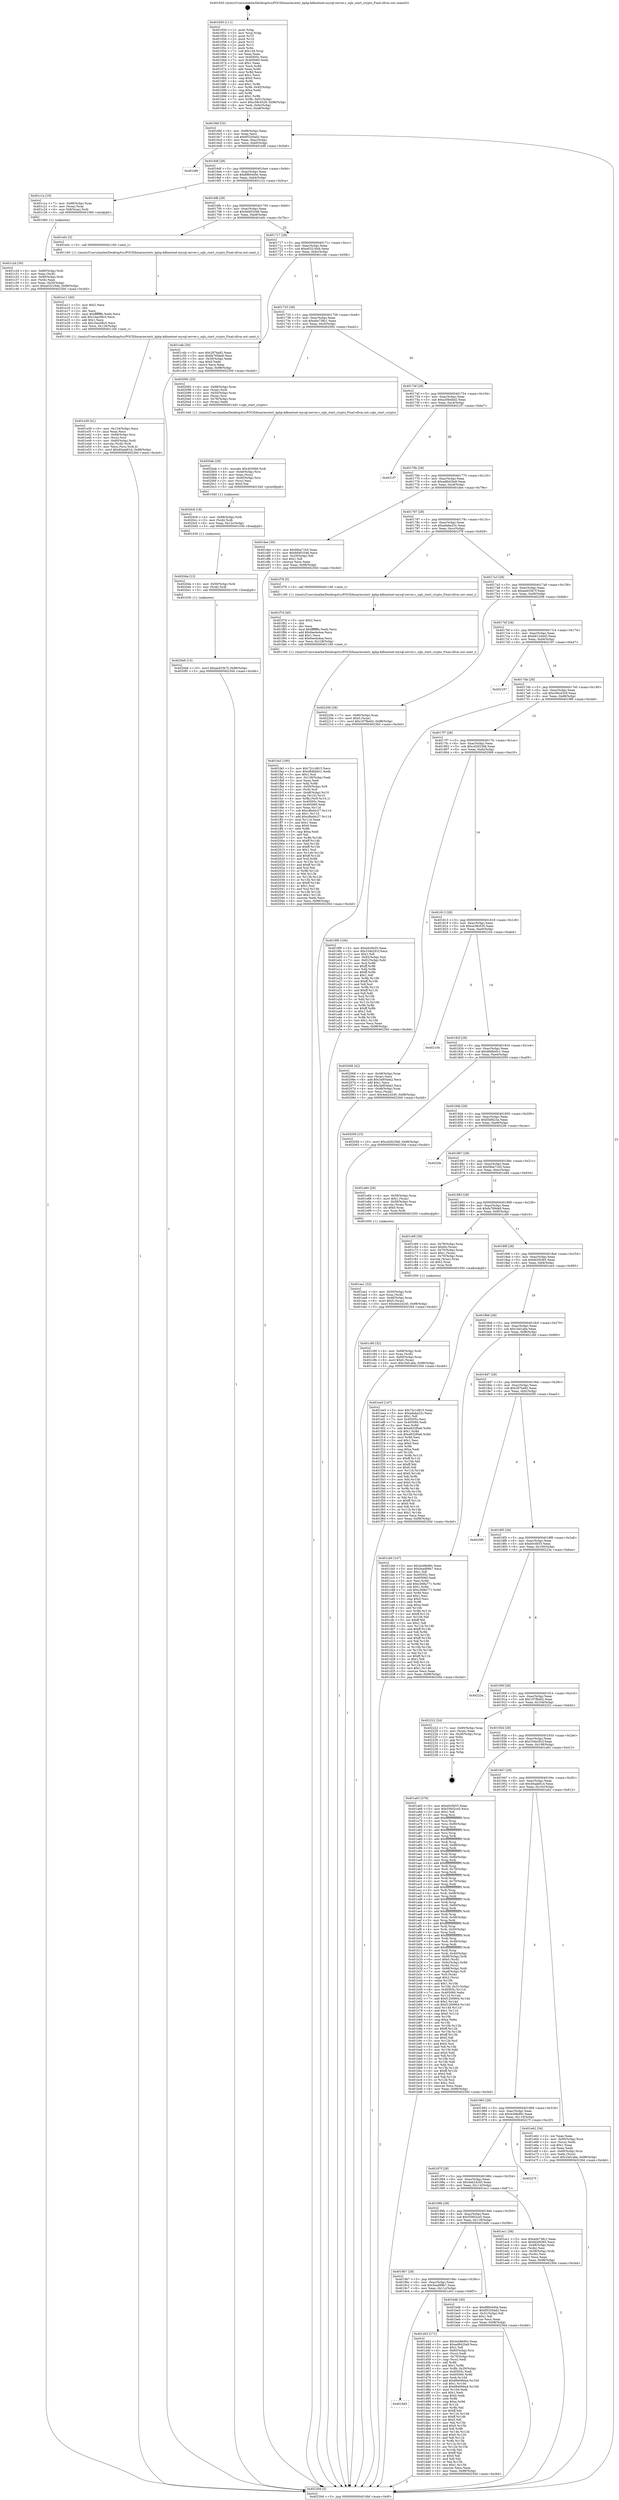 digraph "0x401650" {
  label = "0x401650 (/mnt/c/Users/mathe/Desktop/tcc/POCII/binaries/extr_kphp-kdbnetnet-mysql-server.c_sqls_start_crypto_Final-ollvm.out::main(0))"
  labelloc = "t"
  node[shape=record]

  Entry [label="",width=0.3,height=0.3,shape=circle,fillcolor=black,style=filled]
  "0x4016bf" [label="{
     0x4016bf [32]\l
     | [instrs]\l
     &nbsp;&nbsp;0x4016bf \<+6\>: mov -0x98(%rbp),%eax\l
     &nbsp;&nbsp;0x4016c5 \<+2\>: mov %eax,%ecx\l
     &nbsp;&nbsp;0x4016c7 \<+6\>: sub $0x85320ad2,%ecx\l
     &nbsp;&nbsp;0x4016cd \<+6\>: mov %eax,-0xac(%rbp)\l
     &nbsp;&nbsp;0x4016d3 \<+6\>: mov %ecx,-0xb0(%rbp)\l
     &nbsp;&nbsp;0x4016d9 \<+6\>: je 0000000000401bf9 \<main+0x5a9\>\l
  }"]
  "0x401bf9" [label="{
     0x401bf9\l
  }", style=dashed]
  "0x4016df" [label="{
     0x4016df [28]\l
     | [instrs]\l
     &nbsp;&nbsp;0x4016df \<+5\>: jmp 00000000004016e4 \<main+0x94\>\l
     &nbsp;&nbsp;0x4016e4 \<+6\>: mov -0xac(%rbp),%eax\l
     &nbsp;&nbsp;0x4016ea \<+5\>: sub $0x8f60440e,%eax\l
     &nbsp;&nbsp;0x4016ef \<+6\>: mov %eax,-0xb4(%rbp)\l
     &nbsp;&nbsp;0x4016f5 \<+6\>: je 0000000000401c1a \<main+0x5ca\>\l
  }"]
  Exit [label="",width=0.3,height=0.3,shape=circle,fillcolor=black,style=filled,peripheries=2]
  "0x401c1a" [label="{
     0x401c1a [19]\l
     | [instrs]\l
     &nbsp;&nbsp;0x401c1a \<+7\>: mov -0x88(%rbp),%rax\l
     &nbsp;&nbsp;0x401c21 \<+3\>: mov (%rax),%rax\l
     &nbsp;&nbsp;0x401c24 \<+4\>: mov 0x8(%rax),%rdi\l
     &nbsp;&nbsp;0x401c28 \<+5\>: call 0000000000401060 \<atoi@plt\>\l
     | [calls]\l
     &nbsp;&nbsp;0x401060 \{1\} (unknown)\l
  }"]
  "0x4016fb" [label="{
     0x4016fb [28]\l
     | [instrs]\l
     &nbsp;&nbsp;0x4016fb \<+5\>: jmp 0000000000401700 \<main+0xb0\>\l
     &nbsp;&nbsp;0x401700 \<+6\>: mov -0xac(%rbp),%eax\l
     &nbsp;&nbsp;0x401706 \<+5\>: sub $0x9d403346,%eax\l
     &nbsp;&nbsp;0x40170b \<+6\>: mov %eax,-0xb8(%rbp)\l
     &nbsp;&nbsp;0x401711 \<+6\>: je 0000000000401e0c \<main+0x7bc\>\l
  }"]
  "0x4020e6" [label="{
     0x4020e6 [15]\l
     | [instrs]\l
     &nbsp;&nbsp;0x4020e6 \<+10\>: movl $0xaed33b7f,-0x98(%rbp)\l
     &nbsp;&nbsp;0x4020f0 \<+5\>: jmp 000000000040230d \<main+0xcbd\>\l
  }"]
  "0x401e0c" [label="{
     0x401e0c [5]\l
     | [instrs]\l
     &nbsp;&nbsp;0x401e0c \<+5\>: call 0000000000401160 \<next_i\>\l
     | [calls]\l
     &nbsp;&nbsp;0x401160 \{1\} (/mnt/c/Users/mathe/Desktop/tcc/POCII/binaries/extr_kphp-kdbnetnet-mysql-server.c_sqls_start_crypto_Final-ollvm.out::next_i)\l
  }"]
  "0x401717" [label="{
     0x401717 [28]\l
     | [instrs]\l
     &nbsp;&nbsp;0x401717 \<+5\>: jmp 000000000040171c \<main+0xcc\>\l
     &nbsp;&nbsp;0x40171c \<+6\>: mov -0xac(%rbp),%eax\l
     &nbsp;&nbsp;0x401722 \<+5\>: sub $0xa03216d4,%eax\l
     &nbsp;&nbsp;0x401727 \<+6\>: mov %eax,-0xbc(%rbp)\l
     &nbsp;&nbsp;0x40172d \<+6\>: je 0000000000401c4b \<main+0x5fb\>\l
  }"]
  "0x4020da" [label="{
     0x4020da [12]\l
     | [instrs]\l
     &nbsp;&nbsp;0x4020da \<+4\>: mov -0x50(%rbp),%rdi\l
     &nbsp;&nbsp;0x4020de \<+3\>: mov (%rdi),%rdi\l
     &nbsp;&nbsp;0x4020e1 \<+5\>: call 0000000000401030 \<free@plt\>\l
     | [calls]\l
     &nbsp;&nbsp;0x401030 \{1\} (unknown)\l
  }"]
  "0x401c4b" [label="{
     0x401c4b [30]\l
     | [instrs]\l
     &nbsp;&nbsp;0x401c4b \<+5\>: mov $0x287ba92,%eax\l
     &nbsp;&nbsp;0x401c50 \<+5\>: mov $0xfa769da9,%ecx\l
     &nbsp;&nbsp;0x401c55 \<+3\>: mov -0x30(%rbp),%edx\l
     &nbsp;&nbsp;0x401c58 \<+3\>: cmp $0x0,%edx\l
     &nbsp;&nbsp;0x401c5b \<+3\>: cmove %ecx,%eax\l
     &nbsp;&nbsp;0x401c5e \<+6\>: mov %eax,-0x98(%rbp)\l
     &nbsp;&nbsp;0x401c64 \<+5\>: jmp 000000000040230d \<main+0xcbd\>\l
  }"]
  "0x401733" [label="{
     0x401733 [28]\l
     | [instrs]\l
     &nbsp;&nbsp;0x401733 \<+5\>: jmp 0000000000401738 \<main+0xe8\>\l
     &nbsp;&nbsp;0x401738 \<+6\>: mov -0xac(%rbp),%eax\l
     &nbsp;&nbsp;0x40173e \<+5\>: sub $0xa0e738c1,%eax\l
     &nbsp;&nbsp;0x401743 \<+6\>: mov %eax,-0xc0(%rbp)\l
     &nbsp;&nbsp;0x401749 \<+6\>: je 0000000000402092 \<main+0xa42\>\l
  }"]
  "0x4020c8" [label="{
     0x4020c8 [18]\l
     | [instrs]\l
     &nbsp;&nbsp;0x4020c8 \<+4\>: mov -0x68(%rbp),%rdi\l
     &nbsp;&nbsp;0x4020cc \<+3\>: mov (%rdi),%rdi\l
     &nbsp;&nbsp;0x4020cf \<+6\>: mov %eax,-0x12c(%rbp)\l
     &nbsp;&nbsp;0x4020d5 \<+5\>: call 0000000000401030 \<free@plt\>\l
     | [calls]\l
     &nbsp;&nbsp;0x401030 \{1\} (unknown)\l
  }"]
  "0x402092" [label="{
     0x402092 [25]\l
     | [instrs]\l
     &nbsp;&nbsp;0x402092 \<+4\>: mov -0x68(%rbp),%rax\l
     &nbsp;&nbsp;0x402096 \<+3\>: mov (%rax),%rdi\l
     &nbsp;&nbsp;0x402099 \<+4\>: mov -0x50(%rbp),%rax\l
     &nbsp;&nbsp;0x40209d \<+3\>: mov (%rax),%rsi\l
     &nbsp;&nbsp;0x4020a0 \<+4\>: mov -0x78(%rbp),%rax\l
     &nbsp;&nbsp;0x4020a4 \<+2\>: mov (%rax),%edx\l
     &nbsp;&nbsp;0x4020a6 \<+5\>: call 0000000000401440 \<sqls_start_crypto\>\l
     | [calls]\l
     &nbsp;&nbsp;0x401440 \{1\} (/mnt/c/Users/mathe/Desktop/tcc/POCII/binaries/extr_kphp-kdbnetnet-mysql-server.c_sqls_start_crypto_Final-ollvm.out::sqls_start_crypto)\l
  }"]
  "0x40174f" [label="{
     0x40174f [28]\l
     | [instrs]\l
     &nbsp;&nbsp;0x40174f \<+5\>: jmp 0000000000401754 \<main+0x104\>\l
     &nbsp;&nbsp;0x401754 \<+6\>: mov -0xac(%rbp),%eax\l
     &nbsp;&nbsp;0x40175a \<+5\>: sub $0xa30b4bd2,%eax\l
     &nbsp;&nbsp;0x40175f \<+6\>: mov %eax,-0xc4(%rbp)\l
     &nbsp;&nbsp;0x401765 \<+6\>: je 00000000004021f7 \<main+0xba7\>\l
  }"]
  "0x4020ab" [label="{
     0x4020ab [29]\l
     | [instrs]\l
     &nbsp;&nbsp;0x4020ab \<+10\>: movabs $0x4030b6,%rdi\l
     &nbsp;&nbsp;0x4020b5 \<+4\>: mov -0x40(%rbp),%rsi\l
     &nbsp;&nbsp;0x4020b9 \<+2\>: mov %eax,(%rsi)\l
     &nbsp;&nbsp;0x4020bb \<+4\>: mov -0x40(%rbp),%rsi\l
     &nbsp;&nbsp;0x4020bf \<+2\>: mov (%rsi),%esi\l
     &nbsp;&nbsp;0x4020c1 \<+2\>: mov $0x0,%al\l
     &nbsp;&nbsp;0x4020c3 \<+5\>: call 0000000000401040 \<printf@plt\>\l
     | [calls]\l
     &nbsp;&nbsp;0x401040 \{1\} (unknown)\l
  }"]
  "0x4021f7" [label="{
     0x4021f7\l
  }", style=dashed]
  "0x40176b" [label="{
     0x40176b [28]\l
     | [instrs]\l
     &nbsp;&nbsp;0x40176b \<+5\>: jmp 0000000000401770 \<main+0x120\>\l
     &nbsp;&nbsp;0x401770 \<+6\>: mov -0xac(%rbp),%eax\l
     &nbsp;&nbsp;0x401776 \<+5\>: sub $0xad8420a9,%eax\l
     &nbsp;&nbsp;0x40177b \<+6\>: mov %eax,-0xc8(%rbp)\l
     &nbsp;&nbsp;0x401781 \<+6\>: je 0000000000401dee \<main+0x79e\>\l
  }"]
  "0x401fa5" [label="{
     0x401fa5 [180]\l
     | [instrs]\l
     &nbsp;&nbsp;0x401fa5 \<+5\>: mov $0x72c1d815,%ecx\l
     &nbsp;&nbsp;0x401faa \<+5\>: mov $0xd6dbb0c1,%edx\l
     &nbsp;&nbsp;0x401faf \<+3\>: mov $0x1,%sil\l
     &nbsp;&nbsp;0x401fb2 \<+6\>: mov -0x128(%rbp),%edi\l
     &nbsp;&nbsp;0x401fb8 \<+3\>: imul %eax,%edi\l
     &nbsp;&nbsp;0x401fbb \<+3\>: mov %dil,%r8b\l
     &nbsp;&nbsp;0x401fbe \<+4\>: mov -0x50(%rbp),%r9\l
     &nbsp;&nbsp;0x401fc2 \<+3\>: mov (%r9),%r9\l
     &nbsp;&nbsp;0x401fc5 \<+4\>: mov -0x48(%rbp),%r10\l
     &nbsp;&nbsp;0x401fc9 \<+3\>: movslq (%r10),%r10\l
     &nbsp;&nbsp;0x401fcc \<+4\>: mov %r8b,(%r9,%r10,1)\l
     &nbsp;&nbsp;0x401fd0 \<+7\>: mov 0x40505c,%eax\l
     &nbsp;&nbsp;0x401fd7 \<+7\>: mov 0x405060,%edi\l
     &nbsp;&nbsp;0x401fde \<+3\>: mov %eax,%r11d\l
     &nbsp;&nbsp;0x401fe1 \<+7\>: sub $0xc8bd4c27,%r11d\l
     &nbsp;&nbsp;0x401fe8 \<+4\>: sub $0x1,%r11d\l
     &nbsp;&nbsp;0x401fec \<+7\>: add $0xc8bd4c27,%r11d\l
     &nbsp;&nbsp;0x401ff3 \<+4\>: imul %r11d,%eax\l
     &nbsp;&nbsp;0x401ff7 \<+3\>: and $0x1,%eax\l
     &nbsp;&nbsp;0x401ffa \<+3\>: cmp $0x0,%eax\l
     &nbsp;&nbsp;0x401ffd \<+4\>: sete %r8b\l
     &nbsp;&nbsp;0x402001 \<+3\>: cmp $0xa,%edi\l
     &nbsp;&nbsp;0x402004 \<+3\>: setl %bl\l
     &nbsp;&nbsp;0x402007 \<+3\>: mov %r8b,%r14b\l
     &nbsp;&nbsp;0x40200a \<+4\>: xor $0xff,%r14b\l
     &nbsp;&nbsp;0x40200e \<+3\>: mov %bl,%r15b\l
     &nbsp;&nbsp;0x402011 \<+4\>: xor $0xff,%r15b\l
     &nbsp;&nbsp;0x402015 \<+4\>: xor $0x1,%sil\l
     &nbsp;&nbsp;0x402019 \<+3\>: mov %r14b,%r12b\l
     &nbsp;&nbsp;0x40201c \<+4\>: and $0xff,%r12b\l
     &nbsp;&nbsp;0x402020 \<+3\>: and %sil,%r8b\l
     &nbsp;&nbsp;0x402023 \<+3\>: mov %r15b,%r13b\l
     &nbsp;&nbsp;0x402026 \<+4\>: and $0xff,%r13b\l
     &nbsp;&nbsp;0x40202a \<+3\>: and %sil,%bl\l
     &nbsp;&nbsp;0x40202d \<+3\>: or %r8b,%r12b\l
     &nbsp;&nbsp;0x402030 \<+3\>: or %bl,%r13b\l
     &nbsp;&nbsp;0x402033 \<+3\>: xor %r13b,%r12b\l
     &nbsp;&nbsp;0x402036 \<+3\>: or %r15b,%r14b\l
     &nbsp;&nbsp;0x402039 \<+4\>: xor $0xff,%r14b\l
     &nbsp;&nbsp;0x40203d \<+4\>: or $0x1,%sil\l
     &nbsp;&nbsp;0x402041 \<+3\>: and %sil,%r14b\l
     &nbsp;&nbsp;0x402044 \<+3\>: or %r14b,%r12b\l
     &nbsp;&nbsp;0x402047 \<+4\>: test $0x1,%r12b\l
     &nbsp;&nbsp;0x40204b \<+3\>: cmovne %edx,%ecx\l
     &nbsp;&nbsp;0x40204e \<+6\>: mov %ecx,-0x98(%rbp)\l
     &nbsp;&nbsp;0x402054 \<+5\>: jmp 000000000040230d \<main+0xcbd\>\l
  }"]
  "0x401dee" [label="{
     0x401dee [30]\l
     | [instrs]\l
     &nbsp;&nbsp;0x401dee \<+5\>: mov $0xf4ba71b5,%eax\l
     &nbsp;&nbsp;0x401df3 \<+5\>: mov $0x9d403346,%ecx\l
     &nbsp;&nbsp;0x401df8 \<+3\>: mov -0x29(%rbp),%dl\l
     &nbsp;&nbsp;0x401dfb \<+3\>: test $0x1,%dl\l
     &nbsp;&nbsp;0x401dfe \<+3\>: cmovne %ecx,%eax\l
     &nbsp;&nbsp;0x401e01 \<+6\>: mov %eax,-0x98(%rbp)\l
     &nbsp;&nbsp;0x401e07 \<+5\>: jmp 000000000040230d \<main+0xcbd\>\l
  }"]
  "0x401787" [label="{
     0x401787 [28]\l
     | [instrs]\l
     &nbsp;&nbsp;0x401787 \<+5\>: jmp 000000000040178c \<main+0x13c\>\l
     &nbsp;&nbsp;0x40178c \<+6\>: mov -0xac(%rbp),%eax\l
     &nbsp;&nbsp;0x401792 \<+5\>: sub $0xadaba23c,%eax\l
     &nbsp;&nbsp;0x401797 \<+6\>: mov %eax,-0xcc(%rbp)\l
     &nbsp;&nbsp;0x40179d \<+6\>: je 0000000000401f78 \<main+0x928\>\l
  }"]
  "0x401f7d" [label="{
     0x401f7d [40]\l
     | [instrs]\l
     &nbsp;&nbsp;0x401f7d \<+5\>: mov $0x2,%ecx\l
     &nbsp;&nbsp;0x401f82 \<+1\>: cltd\l
     &nbsp;&nbsp;0x401f83 \<+2\>: idiv %ecx\l
     &nbsp;&nbsp;0x401f85 \<+6\>: imul $0xfffffffe,%edx,%ecx\l
     &nbsp;&nbsp;0x401f8b \<+6\>: add $0x6ee4a4ea,%ecx\l
     &nbsp;&nbsp;0x401f91 \<+3\>: add $0x1,%ecx\l
     &nbsp;&nbsp;0x401f94 \<+6\>: sub $0x6ee4a4ea,%ecx\l
     &nbsp;&nbsp;0x401f9a \<+6\>: mov %ecx,-0x128(%rbp)\l
     &nbsp;&nbsp;0x401fa0 \<+5\>: call 0000000000401160 \<next_i\>\l
     | [calls]\l
     &nbsp;&nbsp;0x401160 \{1\} (/mnt/c/Users/mathe/Desktop/tcc/POCII/binaries/extr_kphp-kdbnetnet-mysql-server.c_sqls_start_crypto_Final-ollvm.out::next_i)\l
  }"]
  "0x401f78" [label="{
     0x401f78 [5]\l
     | [instrs]\l
     &nbsp;&nbsp;0x401f78 \<+5\>: call 0000000000401160 \<next_i\>\l
     | [calls]\l
     &nbsp;&nbsp;0x401160 \{1\} (/mnt/c/Users/mathe/Desktop/tcc/POCII/binaries/extr_kphp-kdbnetnet-mysql-server.c_sqls_start_crypto_Final-ollvm.out::next_i)\l
  }"]
  "0x4017a3" [label="{
     0x4017a3 [28]\l
     | [instrs]\l
     &nbsp;&nbsp;0x4017a3 \<+5\>: jmp 00000000004017a8 \<main+0x158\>\l
     &nbsp;&nbsp;0x4017a8 \<+6\>: mov -0xac(%rbp),%eax\l
     &nbsp;&nbsp;0x4017ae \<+5\>: sub $0xaed33b7f,%eax\l
     &nbsp;&nbsp;0x4017b3 \<+6\>: mov %eax,-0xd0(%rbp)\l
     &nbsp;&nbsp;0x4017b9 \<+6\>: je 0000000000402206 \<main+0xbb6\>\l
  }"]
  "0x401ea1" [label="{
     0x401ea1 [32]\l
     | [instrs]\l
     &nbsp;&nbsp;0x401ea1 \<+4\>: mov -0x50(%rbp),%rdi\l
     &nbsp;&nbsp;0x401ea5 \<+3\>: mov %rax,(%rdi)\l
     &nbsp;&nbsp;0x401ea8 \<+4\>: mov -0x48(%rbp),%rax\l
     &nbsp;&nbsp;0x401eac \<+6\>: movl $0x0,(%rax)\l
     &nbsp;&nbsp;0x401eb2 \<+10\>: movl $0x4eb24245,-0x98(%rbp)\l
     &nbsp;&nbsp;0x401ebc \<+5\>: jmp 000000000040230d \<main+0xcbd\>\l
  }"]
  "0x402206" [label="{
     0x402206 [28]\l
     | [instrs]\l
     &nbsp;&nbsp;0x402206 \<+7\>: mov -0x90(%rbp),%rax\l
     &nbsp;&nbsp;0x40220d \<+6\>: movl $0x0,(%rax)\l
     &nbsp;&nbsp;0x402213 \<+10\>: movl $0x197fbe02,-0x98(%rbp)\l
     &nbsp;&nbsp;0x40221d \<+5\>: jmp 000000000040230d \<main+0xcbd\>\l
  }"]
  "0x4017bf" [label="{
     0x4017bf [28]\l
     | [instrs]\l
     &nbsp;&nbsp;0x4017bf \<+5\>: jmp 00000000004017c4 \<main+0x174\>\l
     &nbsp;&nbsp;0x4017c4 \<+6\>: mov -0xac(%rbp),%eax\l
     &nbsp;&nbsp;0x4017ca \<+5\>: sub $0xb81244d3,%eax\l
     &nbsp;&nbsp;0x4017cf \<+6\>: mov %eax,-0xd4(%rbp)\l
     &nbsp;&nbsp;0x4017d5 \<+6\>: je 0000000000402197 \<main+0xb47\>\l
  }"]
  "0x401e39" [label="{
     0x401e39 [41]\l
     | [instrs]\l
     &nbsp;&nbsp;0x401e39 \<+6\>: mov -0x124(%rbp),%ecx\l
     &nbsp;&nbsp;0x401e3f \<+3\>: imul %eax,%ecx\l
     &nbsp;&nbsp;0x401e42 \<+4\>: mov -0x68(%rbp),%rsi\l
     &nbsp;&nbsp;0x401e46 \<+3\>: mov (%rsi),%rsi\l
     &nbsp;&nbsp;0x401e49 \<+4\>: mov -0x60(%rbp),%rdi\l
     &nbsp;&nbsp;0x401e4d \<+3\>: movslq (%rdi),%rdi\l
     &nbsp;&nbsp;0x401e50 \<+3\>: mov %ecx,(%rsi,%rdi,4)\l
     &nbsp;&nbsp;0x401e53 \<+10\>: movl $0x40aab61d,-0x98(%rbp)\l
     &nbsp;&nbsp;0x401e5d \<+5\>: jmp 000000000040230d \<main+0xcbd\>\l
  }"]
  "0x402197" [label="{
     0x402197\l
  }", style=dashed]
  "0x4017db" [label="{
     0x4017db [28]\l
     | [instrs]\l
     &nbsp;&nbsp;0x4017db \<+5\>: jmp 00000000004017e0 \<main+0x190\>\l
     &nbsp;&nbsp;0x4017e0 \<+6\>: mov -0xac(%rbp),%eax\l
     &nbsp;&nbsp;0x4017e6 \<+5\>: sub $0xc58c4329,%eax\l
     &nbsp;&nbsp;0x4017eb \<+6\>: mov %eax,-0xd8(%rbp)\l
     &nbsp;&nbsp;0x4017f1 \<+6\>: je 00000000004019f9 \<main+0x3a9\>\l
  }"]
  "0x401e11" [label="{
     0x401e11 [40]\l
     | [instrs]\l
     &nbsp;&nbsp;0x401e11 \<+5\>: mov $0x2,%ecx\l
     &nbsp;&nbsp;0x401e16 \<+1\>: cltd\l
     &nbsp;&nbsp;0x401e17 \<+2\>: idiv %ecx\l
     &nbsp;&nbsp;0x401e19 \<+6\>: imul $0xfffffffe,%edx,%ecx\l
     &nbsp;&nbsp;0x401e1f \<+6\>: add $0x1bac06c5,%ecx\l
     &nbsp;&nbsp;0x401e25 \<+3\>: add $0x1,%ecx\l
     &nbsp;&nbsp;0x401e28 \<+6\>: sub $0x1bac06c5,%ecx\l
     &nbsp;&nbsp;0x401e2e \<+6\>: mov %ecx,-0x124(%rbp)\l
     &nbsp;&nbsp;0x401e34 \<+5\>: call 0000000000401160 \<next_i\>\l
     | [calls]\l
     &nbsp;&nbsp;0x401160 \{1\} (/mnt/c/Users/mathe/Desktop/tcc/POCII/binaries/extr_kphp-kdbnetnet-mysql-server.c_sqls_start_crypto_Final-ollvm.out::next_i)\l
  }"]
  "0x4019f9" [label="{
     0x4019f9 [106]\l
     | [instrs]\l
     &nbsp;&nbsp;0x4019f9 \<+5\>: mov $0xe0c0b55,%eax\l
     &nbsp;&nbsp;0x4019fe \<+5\>: mov $0x334b291f,%ecx\l
     &nbsp;&nbsp;0x401a03 \<+2\>: mov $0x1,%dl\l
     &nbsp;&nbsp;0x401a05 \<+7\>: mov -0x92(%rbp),%sil\l
     &nbsp;&nbsp;0x401a0c \<+7\>: mov -0x91(%rbp),%dil\l
     &nbsp;&nbsp;0x401a13 \<+3\>: mov %sil,%r8b\l
     &nbsp;&nbsp;0x401a16 \<+4\>: xor $0xff,%r8b\l
     &nbsp;&nbsp;0x401a1a \<+3\>: mov %dil,%r9b\l
     &nbsp;&nbsp;0x401a1d \<+4\>: xor $0xff,%r9b\l
     &nbsp;&nbsp;0x401a21 \<+3\>: xor $0x1,%dl\l
     &nbsp;&nbsp;0x401a24 \<+3\>: mov %r8b,%r10b\l
     &nbsp;&nbsp;0x401a27 \<+4\>: and $0xff,%r10b\l
     &nbsp;&nbsp;0x401a2b \<+3\>: and %dl,%sil\l
     &nbsp;&nbsp;0x401a2e \<+3\>: mov %r9b,%r11b\l
     &nbsp;&nbsp;0x401a31 \<+4\>: and $0xff,%r11b\l
     &nbsp;&nbsp;0x401a35 \<+3\>: and %dl,%dil\l
     &nbsp;&nbsp;0x401a38 \<+3\>: or %sil,%r10b\l
     &nbsp;&nbsp;0x401a3b \<+3\>: or %dil,%r11b\l
     &nbsp;&nbsp;0x401a3e \<+3\>: xor %r11b,%r10b\l
     &nbsp;&nbsp;0x401a41 \<+3\>: or %r9b,%r8b\l
     &nbsp;&nbsp;0x401a44 \<+4\>: xor $0xff,%r8b\l
     &nbsp;&nbsp;0x401a48 \<+3\>: or $0x1,%dl\l
     &nbsp;&nbsp;0x401a4b \<+3\>: and %dl,%r8b\l
     &nbsp;&nbsp;0x401a4e \<+3\>: or %r8b,%r10b\l
     &nbsp;&nbsp;0x401a51 \<+4\>: test $0x1,%r10b\l
     &nbsp;&nbsp;0x401a55 \<+3\>: cmovne %ecx,%eax\l
     &nbsp;&nbsp;0x401a58 \<+6\>: mov %eax,-0x98(%rbp)\l
     &nbsp;&nbsp;0x401a5e \<+5\>: jmp 000000000040230d \<main+0xcbd\>\l
  }"]
  "0x4017f7" [label="{
     0x4017f7 [28]\l
     | [instrs]\l
     &nbsp;&nbsp;0x4017f7 \<+5\>: jmp 00000000004017fc \<main+0x1ac\>\l
     &nbsp;&nbsp;0x4017fc \<+6\>: mov -0xac(%rbp),%eax\l
     &nbsp;&nbsp;0x401802 \<+5\>: sub $0xcd2623b6,%eax\l
     &nbsp;&nbsp;0x401807 \<+6\>: mov %eax,-0xdc(%rbp)\l
     &nbsp;&nbsp;0x40180d \<+6\>: je 0000000000402068 \<main+0xa18\>\l
  }"]
  "0x40230d" [label="{
     0x40230d [5]\l
     | [instrs]\l
     &nbsp;&nbsp;0x40230d \<+5\>: jmp 00000000004016bf \<main+0x6f\>\l
  }"]
  "0x401650" [label="{
     0x401650 [111]\l
     | [instrs]\l
     &nbsp;&nbsp;0x401650 \<+1\>: push %rbp\l
     &nbsp;&nbsp;0x401651 \<+3\>: mov %rsp,%rbp\l
     &nbsp;&nbsp;0x401654 \<+2\>: push %r15\l
     &nbsp;&nbsp;0x401656 \<+2\>: push %r14\l
     &nbsp;&nbsp;0x401658 \<+2\>: push %r13\l
     &nbsp;&nbsp;0x40165a \<+2\>: push %r12\l
     &nbsp;&nbsp;0x40165c \<+1\>: push %rbx\l
     &nbsp;&nbsp;0x40165d \<+7\>: sub $0x128,%rsp\l
     &nbsp;&nbsp;0x401664 \<+2\>: xor %eax,%eax\l
     &nbsp;&nbsp;0x401666 \<+7\>: mov 0x40505c,%ecx\l
     &nbsp;&nbsp;0x40166d \<+7\>: mov 0x405060,%edx\l
     &nbsp;&nbsp;0x401674 \<+3\>: sub $0x1,%eax\l
     &nbsp;&nbsp;0x401677 \<+3\>: mov %ecx,%r8d\l
     &nbsp;&nbsp;0x40167a \<+3\>: add %eax,%r8d\l
     &nbsp;&nbsp;0x40167d \<+4\>: imul %r8d,%ecx\l
     &nbsp;&nbsp;0x401681 \<+3\>: and $0x1,%ecx\l
     &nbsp;&nbsp;0x401684 \<+3\>: cmp $0x0,%ecx\l
     &nbsp;&nbsp;0x401687 \<+4\>: sete %r9b\l
     &nbsp;&nbsp;0x40168b \<+4\>: and $0x1,%r9b\l
     &nbsp;&nbsp;0x40168f \<+7\>: mov %r9b,-0x92(%rbp)\l
     &nbsp;&nbsp;0x401696 \<+3\>: cmp $0xa,%edx\l
     &nbsp;&nbsp;0x401699 \<+4\>: setl %r9b\l
     &nbsp;&nbsp;0x40169d \<+4\>: and $0x1,%r9b\l
     &nbsp;&nbsp;0x4016a1 \<+7\>: mov %r9b,-0x91(%rbp)\l
     &nbsp;&nbsp;0x4016a8 \<+10\>: movl $0xc58c4329,-0x98(%rbp)\l
     &nbsp;&nbsp;0x4016b2 \<+6\>: mov %edi,-0x9c(%rbp)\l
     &nbsp;&nbsp;0x4016b8 \<+7\>: mov %rsi,-0xa8(%rbp)\l
  }"]
  "0x4019d3" [label="{
     0x4019d3\l
  }", style=dashed]
  "0x402068" [label="{
     0x402068 [42]\l
     | [instrs]\l
     &nbsp;&nbsp;0x402068 \<+4\>: mov -0x48(%rbp),%rax\l
     &nbsp;&nbsp;0x40206c \<+2\>: mov (%rax),%ecx\l
     &nbsp;&nbsp;0x40206e \<+6\>: add $0x3a954da2,%ecx\l
     &nbsp;&nbsp;0x402074 \<+3\>: add $0x1,%ecx\l
     &nbsp;&nbsp;0x402077 \<+6\>: sub $0x3a954da2,%ecx\l
     &nbsp;&nbsp;0x40207d \<+4\>: mov -0x48(%rbp),%rax\l
     &nbsp;&nbsp;0x402081 \<+2\>: mov %ecx,(%rax)\l
     &nbsp;&nbsp;0x402083 \<+10\>: movl $0x4eb24245,-0x98(%rbp)\l
     &nbsp;&nbsp;0x40208d \<+5\>: jmp 000000000040230d \<main+0xcbd\>\l
  }"]
  "0x401813" [label="{
     0x401813 [28]\l
     | [instrs]\l
     &nbsp;&nbsp;0x401813 \<+5\>: jmp 0000000000401818 \<main+0x1c8\>\l
     &nbsp;&nbsp;0x401818 \<+6\>: mov -0xac(%rbp),%eax\l
     &nbsp;&nbsp;0x40181e \<+5\>: sub $0xce38c635,%eax\l
     &nbsp;&nbsp;0x401823 \<+6\>: mov %eax,-0xe0(%rbp)\l
     &nbsp;&nbsp;0x401829 \<+6\>: je 0000000000402104 \<main+0xab4\>\l
  }"]
  "0x401d43" [label="{
     0x401d43 [171]\l
     | [instrs]\l
     &nbsp;&nbsp;0x401d43 \<+5\>: mov $0x4cb8e90c,%eax\l
     &nbsp;&nbsp;0x401d48 \<+5\>: mov $0xad8420a9,%ecx\l
     &nbsp;&nbsp;0x401d4d \<+2\>: mov $0x1,%dl\l
     &nbsp;&nbsp;0x401d4f \<+4\>: mov -0x60(%rbp),%rsi\l
     &nbsp;&nbsp;0x401d53 \<+2\>: mov (%rsi),%edi\l
     &nbsp;&nbsp;0x401d55 \<+4\>: mov -0x70(%rbp),%rsi\l
     &nbsp;&nbsp;0x401d59 \<+2\>: cmp (%rsi),%edi\l
     &nbsp;&nbsp;0x401d5b \<+4\>: setl %r8b\l
     &nbsp;&nbsp;0x401d5f \<+4\>: and $0x1,%r8b\l
     &nbsp;&nbsp;0x401d63 \<+4\>: mov %r8b,-0x29(%rbp)\l
     &nbsp;&nbsp;0x401d67 \<+7\>: mov 0x40505c,%edi\l
     &nbsp;&nbsp;0x401d6e \<+8\>: mov 0x405060,%r9d\l
     &nbsp;&nbsp;0x401d76 \<+3\>: mov %edi,%r10d\l
     &nbsp;&nbsp;0x401d79 \<+7\>: add $0x884066a4,%r10d\l
     &nbsp;&nbsp;0x401d80 \<+4\>: sub $0x1,%r10d\l
     &nbsp;&nbsp;0x401d84 \<+7\>: sub $0x884066a4,%r10d\l
     &nbsp;&nbsp;0x401d8b \<+4\>: imul %r10d,%edi\l
     &nbsp;&nbsp;0x401d8f \<+3\>: and $0x1,%edi\l
     &nbsp;&nbsp;0x401d92 \<+3\>: cmp $0x0,%edi\l
     &nbsp;&nbsp;0x401d95 \<+4\>: sete %r8b\l
     &nbsp;&nbsp;0x401d99 \<+4\>: cmp $0xa,%r9d\l
     &nbsp;&nbsp;0x401d9d \<+4\>: setl %r11b\l
     &nbsp;&nbsp;0x401da1 \<+3\>: mov %r8b,%bl\l
     &nbsp;&nbsp;0x401da4 \<+3\>: xor $0xff,%bl\l
     &nbsp;&nbsp;0x401da7 \<+3\>: mov %r11b,%r14b\l
     &nbsp;&nbsp;0x401daa \<+4\>: xor $0xff,%r14b\l
     &nbsp;&nbsp;0x401dae \<+3\>: xor $0x0,%dl\l
     &nbsp;&nbsp;0x401db1 \<+3\>: mov %bl,%r15b\l
     &nbsp;&nbsp;0x401db4 \<+4\>: and $0x0,%r15b\l
     &nbsp;&nbsp;0x401db8 \<+3\>: and %dl,%r8b\l
     &nbsp;&nbsp;0x401dbb \<+3\>: mov %r14b,%r12b\l
     &nbsp;&nbsp;0x401dbe \<+4\>: and $0x0,%r12b\l
     &nbsp;&nbsp;0x401dc2 \<+3\>: and %dl,%r11b\l
     &nbsp;&nbsp;0x401dc5 \<+3\>: or %r8b,%r15b\l
     &nbsp;&nbsp;0x401dc8 \<+3\>: or %r11b,%r12b\l
     &nbsp;&nbsp;0x401dcb \<+3\>: xor %r12b,%r15b\l
     &nbsp;&nbsp;0x401dce \<+3\>: or %r14b,%bl\l
     &nbsp;&nbsp;0x401dd1 \<+3\>: xor $0xff,%bl\l
     &nbsp;&nbsp;0x401dd4 \<+3\>: or $0x0,%dl\l
     &nbsp;&nbsp;0x401dd7 \<+2\>: and %dl,%bl\l
     &nbsp;&nbsp;0x401dd9 \<+3\>: or %bl,%r15b\l
     &nbsp;&nbsp;0x401ddc \<+4\>: test $0x1,%r15b\l
     &nbsp;&nbsp;0x401de0 \<+3\>: cmovne %ecx,%eax\l
     &nbsp;&nbsp;0x401de3 \<+6\>: mov %eax,-0x98(%rbp)\l
     &nbsp;&nbsp;0x401de9 \<+5\>: jmp 000000000040230d \<main+0xcbd\>\l
  }"]
  "0x402104" [label="{
     0x402104\l
  }", style=dashed]
  "0x40182f" [label="{
     0x40182f [28]\l
     | [instrs]\l
     &nbsp;&nbsp;0x40182f \<+5\>: jmp 0000000000401834 \<main+0x1e4\>\l
     &nbsp;&nbsp;0x401834 \<+6\>: mov -0xac(%rbp),%eax\l
     &nbsp;&nbsp;0x40183a \<+5\>: sub $0xd6dbb0c1,%eax\l
     &nbsp;&nbsp;0x40183f \<+6\>: mov %eax,-0xe4(%rbp)\l
     &nbsp;&nbsp;0x401845 \<+6\>: je 0000000000402059 \<main+0xa09\>\l
  }"]
  "0x401c90" [label="{
     0x401c90 [32]\l
     | [instrs]\l
     &nbsp;&nbsp;0x401c90 \<+4\>: mov -0x68(%rbp),%rdi\l
     &nbsp;&nbsp;0x401c94 \<+3\>: mov %rax,(%rdi)\l
     &nbsp;&nbsp;0x401c97 \<+4\>: mov -0x60(%rbp),%rax\l
     &nbsp;&nbsp;0x401c9b \<+6\>: movl $0x0,(%rax)\l
     &nbsp;&nbsp;0x401ca1 \<+10\>: movl $0x1bd1abe,-0x98(%rbp)\l
     &nbsp;&nbsp;0x401cab \<+5\>: jmp 000000000040230d \<main+0xcbd\>\l
  }"]
  "0x402059" [label="{
     0x402059 [15]\l
     | [instrs]\l
     &nbsp;&nbsp;0x402059 \<+10\>: movl $0xcd2623b6,-0x98(%rbp)\l
     &nbsp;&nbsp;0x402063 \<+5\>: jmp 000000000040230d \<main+0xcbd\>\l
  }"]
  "0x40184b" [label="{
     0x40184b [28]\l
     | [instrs]\l
     &nbsp;&nbsp;0x40184b \<+5\>: jmp 0000000000401850 \<main+0x200\>\l
     &nbsp;&nbsp;0x401850 \<+6\>: mov -0xac(%rbp),%eax\l
     &nbsp;&nbsp;0x401856 \<+5\>: sub $0xf3df423a,%eax\l
     &nbsp;&nbsp;0x40185b \<+6\>: mov %eax,-0xe8(%rbp)\l
     &nbsp;&nbsp;0x401861 \<+6\>: je 00000000004022fe \<main+0xcae\>\l
  }"]
  "0x401c2d" [label="{
     0x401c2d [30]\l
     | [instrs]\l
     &nbsp;&nbsp;0x401c2d \<+4\>: mov -0x80(%rbp),%rdi\l
     &nbsp;&nbsp;0x401c31 \<+2\>: mov %eax,(%rdi)\l
     &nbsp;&nbsp;0x401c33 \<+4\>: mov -0x80(%rbp),%rdi\l
     &nbsp;&nbsp;0x401c37 \<+2\>: mov (%rdi),%eax\l
     &nbsp;&nbsp;0x401c39 \<+3\>: mov %eax,-0x30(%rbp)\l
     &nbsp;&nbsp;0x401c3c \<+10\>: movl $0xa03216d4,-0x98(%rbp)\l
     &nbsp;&nbsp;0x401c46 \<+5\>: jmp 000000000040230d \<main+0xcbd\>\l
  }"]
  "0x4022fe" [label="{
     0x4022fe\l
  }", style=dashed]
  "0x401867" [label="{
     0x401867 [28]\l
     | [instrs]\l
     &nbsp;&nbsp;0x401867 \<+5\>: jmp 000000000040186c \<main+0x21c\>\l
     &nbsp;&nbsp;0x40186c \<+6\>: mov -0xac(%rbp),%eax\l
     &nbsp;&nbsp;0x401872 \<+5\>: sub $0xf4ba71b5,%eax\l
     &nbsp;&nbsp;0x401877 \<+6\>: mov %eax,-0xec(%rbp)\l
     &nbsp;&nbsp;0x40187d \<+6\>: je 0000000000401e84 \<main+0x834\>\l
  }"]
  "0x4019b7" [label="{
     0x4019b7 [28]\l
     | [instrs]\l
     &nbsp;&nbsp;0x4019b7 \<+5\>: jmp 00000000004019bc \<main+0x36c\>\l
     &nbsp;&nbsp;0x4019bc \<+6\>: mov -0xac(%rbp),%eax\l
     &nbsp;&nbsp;0x4019c2 \<+5\>: sub $0x5ead98b7,%eax\l
     &nbsp;&nbsp;0x4019c7 \<+6\>: mov %eax,-0x11c(%rbp)\l
     &nbsp;&nbsp;0x4019cd \<+6\>: je 0000000000401d43 \<main+0x6f3\>\l
  }"]
  "0x401e84" [label="{
     0x401e84 [29]\l
     | [instrs]\l
     &nbsp;&nbsp;0x401e84 \<+4\>: mov -0x58(%rbp),%rax\l
     &nbsp;&nbsp;0x401e88 \<+6\>: movl $0x1,(%rax)\l
     &nbsp;&nbsp;0x401e8e \<+4\>: mov -0x58(%rbp),%rax\l
     &nbsp;&nbsp;0x401e92 \<+3\>: movslq (%rax),%rax\l
     &nbsp;&nbsp;0x401e95 \<+4\>: shl $0x0,%rax\l
     &nbsp;&nbsp;0x401e99 \<+3\>: mov %rax,%rdi\l
     &nbsp;&nbsp;0x401e9c \<+5\>: call 0000000000401050 \<malloc@plt\>\l
     | [calls]\l
     &nbsp;&nbsp;0x401050 \{1\} (unknown)\l
  }"]
  "0x401883" [label="{
     0x401883 [28]\l
     | [instrs]\l
     &nbsp;&nbsp;0x401883 \<+5\>: jmp 0000000000401888 \<main+0x238\>\l
     &nbsp;&nbsp;0x401888 \<+6\>: mov -0xac(%rbp),%eax\l
     &nbsp;&nbsp;0x40188e \<+5\>: sub $0xfa769da9,%eax\l
     &nbsp;&nbsp;0x401893 \<+6\>: mov %eax,-0xf0(%rbp)\l
     &nbsp;&nbsp;0x401899 \<+6\>: je 0000000000401c69 \<main+0x619\>\l
  }"]
  "0x401bdb" [label="{
     0x401bdb [30]\l
     | [instrs]\l
     &nbsp;&nbsp;0x401bdb \<+5\>: mov $0x8f60440e,%eax\l
     &nbsp;&nbsp;0x401be0 \<+5\>: mov $0x85320ad2,%ecx\l
     &nbsp;&nbsp;0x401be5 \<+3\>: mov -0x31(%rbp),%dl\l
     &nbsp;&nbsp;0x401be8 \<+3\>: test $0x1,%dl\l
     &nbsp;&nbsp;0x401beb \<+3\>: cmovne %ecx,%eax\l
     &nbsp;&nbsp;0x401bee \<+6\>: mov %eax,-0x98(%rbp)\l
     &nbsp;&nbsp;0x401bf4 \<+5\>: jmp 000000000040230d \<main+0xcbd\>\l
  }"]
  "0x401c69" [label="{
     0x401c69 [39]\l
     | [instrs]\l
     &nbsp;&nbsp;0x401c69 \<+4\>: mov -0x78(%rbp),%rax\l
     &nbsp;&nbsp;0x401c6d \<+6\>: movl $0x64,(%rax)\l
     &nbsp;&nbsp;0x401c73 \<+4\>: mov -0x70(%rbp),%rax\l
     &nbsp;&nbsp;0x401c77 \<+6\>: movl $0x1,(%rax)\l
     &nbsp;&nbsp;0x401c7d \<+4\>: mov -0x70(%rbp),%rax\l
     &nbsp;&nbsp;0x401c81 \<+3\>: movslq (%rax),%rax\l
     &nbsp;&nbsp;0x401c84 \<+4\>: shl $0x2,%rax\l
     &nbsp;&nbsp;0x401c88 \<+3\>: mov %rax,%rdi\l
     &nbsp;&nbsp;0x401c8b \<+5\>: call 0000000000401050 \<malloc@plt\>\l
     | [calls]\l
     &nbsp;&nbsp;0x401050 \{1\} (unknown)\l
  }"]
  "0x40189f" [label="{
     0x40189f [28]\l
     | [instrs]\l
     &nbsp;&nbsp;0x40189f \<+5\>: jmp 00000000004018a4 \<main+0x254\>\l
     &nbsp;&nbsp;0x4018a4 \<+6\>: mov -0xac(%rbp),%eax\l
     &nbsp;&nbsp;0x4018aa \<+5\>: sub $0xfd2f4365,%eax\l
     &nbsp;&nbsp;0x4018af \<+6\>: mov %eax,-0xf4(%rbp)\l
     &nbsp;&nbsp;0x4018b5 \<+6\>: je 0000000000401ee5 \<main+0x895\>\l
  }"]
  "0x40199b" [label="{
     0x40199b [28]\l
     | [instrs]\l
     &nbsp;&nbsp;0x40199b \<+5\>: jmp 00000000004019a0 \<main+0x350\>\l
     &nbsp;&nbsp;0x4019a0 \<+6\>: mov -0xac(%rbp),%eax\l
     &nbsp;&nbsp;0x4019a6 \<+5\>: sub $0x55602ce5,%eax\l
     &nbsp;&nbsp;0x4019ab \<+6\>: mov %eax,-0x118(%rbp)\l
     &nbsp;&nbsp;0x4019b1 \<+6\>: je 0000000000401bdb \<main+0x58b\>\l
  }"]
  "0x401ee5" [label="{
     0x401ee5 [147]\l
     | [instrs]\l
     &nbsp;&nbsp;0x401ee5 \<+5\>: mov $0x72c1d815,%eax\l
     &nbsp;&nbsp;0x401eea \<+5\>: mov $0xadaba23c,%ecx\l
     &nbsp;&nbsp;0x401eef \<+2\>: mov $0x1,%dl\l
     &nbsp;&nbsp;0x401ef1 \<+7\>: mov 0x40505c,%esi\l
     &nbsp;&nbsp;0x401ef8 \<+7\>: mov 0x405060,%edi\l
     &nbsp;&nbsp;0x401eff \<+3\>: mov %esi,%r8d\l
     &nbsp;&nbsp;0x401f02 \<+7\>: add $0xe832f0a6,%r8d\l
     &nbsp;&nbsp;0x401f09 \<+4\>: sub $0x1,%r8d\l
     &nbsp;&nbsp;0x401f0d \<+7\>: sub $0xe832f0a6,%r8d\l
     &nbsp;&nbsp;0x401f14 \<+4\>: imul %r8d,%esi\l
     &nbsp;&nbsp;0x401f18 \<+3\>: and $0x1,%esi\l
     &nbsp;&nbsp;0x401f1b \<+3\>: cmp $0x0,%esi\l
     &nbsp;&nbsp;0x401f1e \<+4\>: sete %r9b\l
     &nbsp;&nbsp;0x401f22 \<+3\>: cmp $0xa,%edi\l
     &nbsp;&nbsp;0x401f25 \<+4\>: setl %r10b\l
     &nbsp;&nbsp;0x401f29 \<+3\>: mov %r9b,%r11b\l
     &nbsp;&nbsp;0x401f2c \<+4\>: xor $0xff,%r11b\l
     &nbsp;&nbsp;0x401f30 \<+3\>: mov %r10b,%bl\l
     &nbsp;&nbsp;0x401f33 \<+3\>: xor $0xff,%bl\l
     &nbsp;&nbsp;0x401f36 \<+3\>: xor $0x0,%dl\l
     &nbsp;&nbsp;0x401f39 \<+3\>: mov %r11b,%r14b\l
     &nbsp;&nbsp;0x401f3c \<+4\>: and $0x0,%r14b\l
     &nbsp;&nbsp;0x401f40 \<+3\>: and %dl,%r9b\l
     &nbsp;&nbsp;0x401f43 \<+3\>: mov %bl,%r15b\l
     &nbsp;&nbsp;0x401f46 \<+4\>: and $0x0,%r15b\l
     &nbsp;&nbsp;0x401f4a \<+3\>: and %dl,%r10b\l
     &nbsp;&nbsp;0x401f4d \<+3\>: or %r9b,%r14b\l
     &nbsp;&nbsp;0x401f50 \<+3\>: or %r10b,%r15b\l
     &nbsp;&nbsp;0x401f53 \<+3\>: xor %r15b,%r14b\l
     &nbsp;&nbsp;0x401f56 \<+3\>: or %bl,%r11b\l
     &nbsp;&nbsp;0x401f59 \<+4\>: xor $0xff,%r11b\l
     &nbsp;&nbsp;0x401f5d \<+3\>: or $0x0,%dl\l
     &nbsp;&nbsp;0x401f60 \<+3\>: and %dl,%r11b\l
     &nbsp;&nbsp;0x401f63 \<+3\>: or %r11b,%r14b\l
     &nbsp;&nbsp;0x401f66 \<+4\>: test $0x1,%r14b\l
     &nbsp;&nbsp;0x401f6a \<+3\>: cmovne %ecx,%eax\l
     &nbsp;&nbsp;0x401f6d \<+6\>: mov %eax,-0x98(%rbp)\l
     &nbsp;&nbsp;0x401f73 \<+5\>: jmp 000000000040230d \<main+0xcbd\>\l
  }"]
  "0x4018bb" [label="{
     0x4018bb [28]\l
     | [instrs]\l
     &nbsp;&nbsp;0x4018bb \<+5\>: jmp 00000000004018c0 \<main+0x270\>\l
     &nbsp;&nbsp;0x4018c0 \<+6\>: mov -0xac(%rbp),%eax\l
     &nbsp;&nbsp;0x4018c6 \<+5\>: sub $0x1bd1abe,%eax\l
     &nbsp;&nbsp;0x4018cb \<+6\>: mov %eax,-0xf8(%rbp)\l
     &nbsp;&nbsp;0x4018d1 \<+6\>: je 0000000000401cb0 \<main+0x660\>\l
  }"]
  "0x401ec1" [label="{
     0x401ec1 [36]\l
     | [instrs]\l
     &nbsp;&nbsp;0x401ec1 \<+5\>: mov $0xa0e738c1,%eax\l
     &nbsp;&nbsp;0x401ec6 \<+5\>: mov $0xfd2f4365,%ecx\l
     &nbsp;&nbsp;0x401ecb \<+4\>: mov -0x48(%rbp),%rdx\l
     &nbsp;&nbsp;0x401ecf \<+2\>: mov (%rdx),%esi\l
     &nbsp;&nbsp;0x401ed1 \<+4\>: mov -0x58(%rbp),%rdx\l
     &nbsp;&nbsp;0x401ed5 \<+2\>: cmp (%rdx),%esi\l
     &nbsp;&nbsp;0x401ed7 \<+3\>: cmovl %ecx,%eax\l
     &nbsp;&nbsp;0x401eda \<+6\>: mov %eax,-0x98(%rbp)\l
     &nbsp;&nbsp;0x401ee0 \<+5\>: jmp 000000000040230d \<main+0xcbd\>\l
  }"]
  "0x401cb0" [label="{
     0x401cb0 [147]\l
     | [instrs]\l
     &nbsp;&nbsp;0x401cb0 \<+5\>: mov $0x4cb8e90c,%eax\l
     &nbsp;&nbsp;0x401cb5 \<+5\>: mov $0x5ead98b7,%ecx\l
     &nbsp;&nbsp;0x401cba \<+2\>: mov $0x1,%dl\l
     &nbsp;&nbsp;0x401cbc \<+7\>: mov 0x40505c,%esi\l
     &nbsp;&nbsp;0x401cc3 \<+7\>: mov 0x405060,%edi\l
     &nbsp;&nbsp;0x401cca \<+3\>: mov %esi,%r8d\l
     &nbsp;&nbsp;0x401ccd \<+7\>: add $0xc368a771,%r8d\l
     &nbsp;&nbsp;0x401cd4 \<+4\>: sub $0x1,%r8d\l
     &nbsp;&nbsp;0x401cd8 \<+7\>: sub $0xc368a771,%r8d\l
     &nbsp;&nbsp;0x401cdf \<+4\>: imul %r8d,%esi\l
     &nbsp;&nbsp;0x401ce3 \<+3\>: and $0x1,%esi\l
     &nbsp;&nbsp;0x401ce6 \<+3\>: cmp $0x0,%esi\l
     &nbsp;&nbsp;0x401ce9 \<+4\>: sete %r9b\l
     &nbsp;&nbsp;0x401ced \<+3\>: cmp $0xa,%edi\l
     &nbsp;&nbsp;0x401cf0 \<+4\>: setl %r10b\l
     &nbsp;&nbsp;0x401cf4 \<+3\>: mov %r9b,%r11b\l
     &nbsp;&nbsp;0x401cf7 \<+4\>: xor $0xff,%r11b\l
     &nbsp;&nbsp;0x401cfb \<+3\>: mov %r10b,%bl\l
     &nbsp;&nbsp;0x401cfe \<+3\>: xor $0xff,%bl\l
     &nbsp;&nbsp;0x401d01 \<+3\>: xor $0x1,%dl\l
     &nbsp;&nbsp;0x401d04 \<+3\>: mov %r11b,%r14b\l
     &nbsp;&nbsp;0x401d07 \<+4\>: and $0xff,%r14b\l
     &nbsp;&nbsp;0x401d0b \<+3\>: and %dl,%r9b\l
     &nbsp;&nbsp;0x401d0e \<+3\>: mov %bl,%r15b\l
     &nbsp;&nbsp;0x401d11 \<+4\>: and $0xff,%r15b\l
     &nbsp;&nbsp;0x401d15 \<+3\>: and %dl,%r10b\l
     &nbsp;&nbsp;0x401d18 \<+3\>: or %r9b,%r14b\l
     &nbsp;&nbsp;0x401d1b \<+3\>: or %r10b,%r15b\l
     &nbsp;&nbsp;0x401d1e \<+3\>: xor %r15b,%r14b\l
     &nbsp;&nbsp;0x401d21 \<+3\>: or %bl,%r11b\l
     &nbsp;&nbsp;0x401d24 \<+4\>: xor $0xff,%r11b\l
     &nbsp;&nbsp;0x401d28 \<+3\>: or $0x1,%dl\l
     &nbsp;&nbsp;0x401d2b \<+3\>: and %dl,%r11b\l
     &nbsp;&nbsp;0x401d2e \<+3\>: or %r11b,%r14b\l
     &nbsp;&nbsp;0x401d31 \<+4\>: test $0x1,%r14b\l
     &nbsp;&nbsp;0x401d35 \<+3\>: cmovne %ecx,%eax\l
     &nbsp;&nbsp;0x401d38 \<+6\>: mov %eax,-0x98(%rbp)\l
     &nbsp;&nbsp;0x401d3e \<+5\>: jmp 000000000040230d \<main+0xcbd\>\l
  }"]
  "0x4018d7" [label="{
     0x4018d7 [28]\l
     | [instrs]\l
     &nbsp;&nbsp;0x4018d7 \<+5\>: jmp 00000000004018dc \<main+0x28c\>\l
     &nbsp;&nbsp;0x4018dc \<+6\>: mov -0xac(%rbp),%eax\l
     &nbsp;&nbsp;0x4018e2 \<+5\>: sub $0x287ba92,%eax\l
     &nbsp;&nbsp;0x4018e7 \<+6\>: mov %eax,-0xfc(%rbp)\l
     &nbsp;&nbsp;0x4018ed \<+6\>: je 00000000004020f5 \<main+0xaa5\>\l
  }"]
  "0x40197f" [label="{
     0x40197f [28]\l
     | [instrs]\l
     &nbsp;&nbsp;0x40197f \<+5\>: jmp 0000000000401984 \<main+0x334\>\l
     &nbsp;&nbsp;0x401984 \<+6\>: mov -0xac(%rbp),%eax\l
     &nbsp;&nbsp;0x40198a \<+5\>: sub $0x4eb24245,%eax\l
     &nbsp;&nbsp;0x40198f \<+6\>: mov %eax,-0x114(%rbp)\l
     &nbsp;&nbsp;0x401995 \<+6\>: je 0000000000401ec1 \<main+0x871\>\l
  }"]
  "0x4020f5" [label="{
     0x4020f5\l
  }", style=dashed]
  "0x4018f3" [label="{
     0x4018f3 [28]\l
     | [instrs]\l
     &nbsp;&nbsp;0x4018f3 \<+5\>: jmp 00000000004018f8 \<main+0x2a8\>\l
     &nbsp;&nbsp;0x4018f8 \<+6\>: mov -0xac(%rbp),%eax\l
     &nbsp;&nbsp;0x4018fe \<+5\>: sub $0xe0c0b55,%eax\l
     &nbsp;&nbsp;0x401903 \<+6\>: mov %eax,-0x100(%rbp)\l
     &nbsp;&nbsp;0x401909 \<+6\>: je 000000000040223a \<main+0xbea\>\l
  }"]
  "0x40227f" [label="{
     0x40227f\l
  }", style=dashed]
  "0x40223a" [label="{
     0x40223a\l
  }", style=dashed]
  "0x40190f" [label="{
     0x40190f [28]\l
     | [instrs]\l
     &nbsp;&nbsp;0x40190f \<+5\>: jmp 0000000000401914 \<main+0x2c4\>\l
     &nbsp;&nbsp;0x401914 \<+6\>: mov -0xac(%rbp),%eax\l
     &nbsp;&nbsp;0x40191a \<+5\>: sub $0x197fbe02,%eax\l
     &nbsp;&nbsp;0x40191f \<+6\>: mov %eax,-0x104(%rbp)\l
     &nbsp;&nbsp;0x401925 \<+6\>: je 0000000000402222 \<main+0xbd2\>\l
  }"]
  "0x401963" [label="{
     0x401963 [28]\l
     | [instrs]\l
     &nbsp;&nbsp;0x401963 \<+5\>: jmp 0000000000401968 \<main+0x318\>\l
     &nbsp;&nbsp;0x401968 \<+6\>: mov -0xac(%rbp),%eax\l
     &nbsp;&nbsp;0x40196e \<+5\>: sub $0x4cb8e90c,%eax\l
     &nbsp;&nbsp;0x401973 \<+6\>: mov %eax,-0x110(%rbp)\l
     &nbsp;&nbsp;0x401979 \<+6\>: je 000000000040227f \<main+0xc2f\>\l
  }"]
  "0x402222" [label="{
     0x402222 [24]\l
     | [instrs]\l
     &nbsp;&nbsp;0x402222 \<+7\>: mov -0x90(%rbp),%rax\l
     &nbsp;&nbsp;0x402229 \<+2\>: mov (%rax),%eax\l
     &nbsp;&nbsp;0x40222b \<+4\>: lea -0x28(%rbp),%rsp\l
     &nbsp;&nbsp;0x40222f \<+1\>: pop %rbx\l
     &nbsp;&nbsp;0x402230 \<+2\>: pop %r12\l
     &nbsp;&nbsp;0x402232 \<+2\>: pop %r13\l
     &nbsp;&nbsp;0x402234 \<+2\>: pop %r14\l
     &nbsp;&nbsp;0x402236 \<+2\>: pop %r15\l
     &nbsp;&nbsp;0x402238 \<+1\>: pop %rbp\l
     &nbsp;&nbsp;0x402239 \<+1\>: ret\l
  }"]
  "0x40192b" [label="{
     0x40192b [28]\l
     | [instrs]\l
     &nbsp;&nbsp;0x40192b \<+5\>: jmp 0000000000401930 \<main+0x2e0\>\l
     &nbsp;&nbsp;0x401930 \<+6\>: mov -0xac(%rbp),%eax\l
     &nbsp;&nbsp;0x401936 \<+5\>: sub $0x334b291f,%eax\l
     &nbsp;&nbsp;0x40193b \<+6\>: mov %eax,-0x108(%rbp)\l
     &nbsp;&nbsp;0x401941 \<+6\>: je 0000000000401a63 \<main+0x413\>\l
  }"]
  "0x401e62" [label="{
     0x401e62 [34]\l
     | [instrs]\l
     &nbsp;&nbsp;0x401e62 \<+2\>: xor %eax,%eax\l
     &nbsp;&nbsp;0x401e64 \<+4\>: mov -0x60(%rbp),%rcx\l
     &nbsp;&nbsp;0x401e68 \<+2\>: mov (%rcx),%edx\l
     &nbsp;&nbsp;0x401e6a \<+3\>: sub $0x1,%eax\l
     &nbsp;&nbsp;0x401e6d \<+2\>: sub %eax,%edx\l
     &nbsp;&nbsp;0x401e6f \<+4\>: mov -0x60(%rbp),%rcx\l
     &nbsp;&nbsp;0x401e73 \<+2\>: mov %edx,(%rcx)\l
     &nbsp;&nbsp;0x401e75 \<+10\>: movl $0x1bd1abe,-0x98(%rbp)\l
     &nbsp;&nbsp;0x401e7f \<+5\>: jmp 000000000040230d \<main+0xcbd\>\l
  }"]
  "0x401a63" [label="{
     0x401a63 [376]\l
     | [instrs]\l
     &nbsp;&nbsp;0x401a63 \<+5\>: mov $0xe0c0b55,%eax\l
     &nbsp;&nbsp;0x401a68 \<+5\>: mov $0x55602ce5,%ecx\l
     &nbsp;&nbsp;0x401a6d \<+2\>: mov $0x1,%dl\l
     &nbsp;&nbsp;0x401a6f \<+3\>: mov %rsp,%rsi\l
     &nbsp;&nbsp;0x401a72 \<+4\>: add $0xfffffffffffffff0,%rsi\l
     &nbsp;&nbsp;0x401a76 \<+3\>: mov %rsi,%rsp\l
     &nbsp;&nbsp;0x401a79 \<+7\>: mov %rsi,-0x90(%rbp)\l
     &nbsp;&nbsp;0x401a80 \<+3\>: mov %rsp,%rsi\l
     &nbsp;&nbsp;0x401a83 \<+4\>: add $0xfffffffffffffff0,%rsi\l
     &nbsp;&nbsp;0x401a87 \<+3\>: mov %rsi,%rsp\l
     &nbsp;&nbsp;0x401a8a \<+3\>: mov %rsp,%rdi\l
     &nbsp;&nbsp;0x401a8d \<+4\>: add $0xfffffffffffffff0,%rdi\l
     &nbsp;&nbsp;0x401a91 \<+3\>: mov %rdi,%rsp\l
     &nbsp;&nbsp;0x401a94 \<+7\>: mov %rdi,-0x88(%rbp)\l
     &nbsp;&nbsp;0x401a9b \<+3\>: mov %rsp,%rdi\l
     &nbsp;&nbsp;0x401a9e \<+4\>: add $0xfffffffffffffff0,%rdi\l
     &nbsp;&nbsp;0x401aa2 \<+3\>: mov %rdi,%rsp\l
     &nbsp;&nbsp;0x401aa5 \<+4\>: mov %rdi,-0x80(%rbp)\l
     &nbsp;&nbsp;0x401aa9 \<+3\>: mov %rsp,%rdi\l
     &nbsp;&nbsp;0x401aac \<+4\>: add $0xfffffffffffffff0,%rdi\l
     &nbsp;&nbsp;0x401ab0 \<+3\>: mov %rdi,%rsp\l
     &nbsp;&nbsp;0x401ab3 \<+4\>: mov %rdi,-0x78(%rbp)\l
     &nbsp;&nbsp;0x401ab7 \<+3\>: mov %rsp,%rdi\l
     &nbsp;&nbsp;0x401aba \<+4\>: add $0xfffffffffffffff0,%rdi\l
     &nbsp;&nbsp;0x401abe \<+3\>: mov %rdi,%rsp\l
     &nbsp;&nbsp;0x401ac1 \<+4\>: mov %rdi,-0x70(%rbp)\l
     &nbsp;&nbsp;0x401ac5 \<+3\>: mov %rsp,%rdi\l
     &nbsp;&nbsp;0x401ac8 \<+4\>: add $0xfffffffffffffff0,%rdi\l
     &nbsp;&nbsp;0x401acc \<+3\>: mov %rdi,%rsp\l
     &nbsp;&nbsp;0x401acf \<+4\>: mov %rdi,-0x68(%rbp)\l
     &nbsp;&nbsp;0x401ad3 \<+3\>: mov %rsp,%rdi\l
     &nbsp;&nbsp;0x401ad6 \<+4\>: add $0xfffffffffffffff0,%rdi\l
     &nbsp;&nbsp;0x401ada \<+3\>: mov %rdi,%rsp\l
     &nbsp;&nbsp;0x401add \<+4\>: mov %rdi,-0x60(%rbp)\l
     &nbsp;&nbsp;0x401ae1 \<+3\>: mov %rsp,%rdi\l
     &nbsp;&nbsp;0x401ae4 \<+4\>: add $0xfffffffffffffff0,%rdi\l
     &nbsp;&nbsp;0x401ae8 \<+3\>: mov %rdi,%rsp\l
     &nbsp;&nbsp;0x401aeb \<+4\>: mov %rdi,-0x58(%rbp)\l
     &nbsp;&nbsp;0x401aef \<+3\>: mov %rsp,%rdi\l
     &nbsp;&nbsp;0x401af2 \<+4\>: add $0xfffffffffffffff0,%rdi\l
     &nbsp;&nbsp;0x401af6 \<+3\>: mov %rdi,%rsp\l
     &nbsp;&nbsp;0x401af9 \<+4\>: mov %rdi,-0x50(%rbp)\l
     &nbsp;&nbsp;0x401afd \<+3\>: mov %rsp,%rdi\l
     &nbsp;&nbsp;0x401b00 \<+4\>: add $0xfffffffffffffff0,%rdi\l
     &nbsp;&nbsp;0x401b04 \<+3\>: mov %rdi,%rsp\l
     &nbsp;&nbsp;0x401b07 \<+4\>: mov %rdi,-0x48(%rbp)\l
     &nbsp;&nbsp;0x401b0b \<+3\>: mov %rsp,%rdi\l
     &nbsp;&nbsp;0x401b0e \<+4\>: add $0xfffffffffffffff0,%rdi\l
     &nbsp;&nbsp;0x401b12 \<+3\>: mov %rdi,%rsp\l
     &nbsp;&nbsp;0x401b15 \<+4\>: mov %rdi,-0x40(%rbp)\l
     &nbsp;&nbsp;0x401b19 \<+7\>: mov -0x90(%rbp),%rdi\l
     &nbsp;&nbsp;0x401b20 \<+6\>: movl $0x0,(%rdi)\l
     &nbsp;&nbsp;0x401b26 \<+7\>: mov -0x9c(%rbp),%r8d\l
     &nbsp;&nbsp;0x401b2d \<+3\>: mov %r8d,(%rsi)\l
     &nbsp;&nbsp;0x401b30 \<+7\>: mov -0x88(%rbp),%rdi\l
     &nbsp;&nbsp;0x401b37 \<+7\>: mov -0xa8(%rbp),%r9\l
     &nbsp;&nbsp;0x401b3e \<+3\>: mov %r9,(%rdi)\l
     &nbsp;&nbsp;0x401b41 \<+3\>: cmpl $0x2,(%rsi)\l
     &nbsp;&nbsp;0x401b44 \<+4\>: setne %r10b\l
     &nbsp;&nbsp;0x401b48 \<+4\>: and $0x1,%r10b\l
     &nbsp;&nbsp;0x401b4c \<+4\>: mov %r10b,-0x31(%rbp)\l
     &nbsp;&nbsp;0x401b50 \<+8\>: mov 0x40505c,%r11d\l
     &nbsp;&nbsp;0x401b58 \<+7\>: mov 0x405060,%ebx\l
     &nbsp;&nbsp;0x401b5f \<+3\>: mov %r11d,%r14d\l
     &nbsp;&nbsp;0x401b62 \<+7\>: add $0xf1200804,%r14d\l
     &nbsp;&nbsp;0x401b69 \<+4\>: sub $0x1,%r14d\l
     &nbsp;&nbsp;0x401b6d \<+7\>: sub $0xf1200804,%r14d\l
     &nbsp;&nbsp;0x401b74 \<+4\>: imul %r14d,%r11d\l
     &nbsp;&nbsp;0x401b78 \<+4\>: and $0x1,%r11d\l
     &nbsp;&nbsp;0x401b7c \<+4\>: cmp $0x0,%r11d\l
     &nbsp;&nbsp;0x401b80 \<+4\>: sete %r10b\l
     &nbsp;&nbsp;0x401b84 \<+3\>: cmp $0xa,%ebx\l
     &nbsp;&nbsp;0x401b87 \<+4\>: setl %r15b\l
     &nbsp;&nbsp;0x401b8b \<+3\>: mov %r10b,%r12b\l
     &nbsp;&nbsp;0x401b8e \<+4\>: xor $0xff,%r12b\l
     &nbsp;&nbsp;0x401b92 \<+3\>: mov %r15b,%r13b\l
     &nbsp;&nbsp;0x401b95 \<+4\>: xor $0xff,%r13b\l
     &nbsp;&nbsp;0x401b99 \<+3\>: xor $0x0,%dl\l
     &nbsp;&nbsp;0x401b9c \<+3\>: mov %r12b,%sil\l
     &nbsp;&nbsp;0x401b9f \<+4\>: and $0x0,%sil\l
     &nbsp;&nbsp;0x401ba3 \<+3\>: and %dl,%r10b\l
     &nbsp;&nbsp;0x401ba6 \<+3\>: mov %r13b,%dil\l
     &nbsp;&nbsp;0x401ba9 \<+4\>: and $0x0,%dil\l
     &nbsp;&nbsp;0x401bad \<+3\>: and %dl,%r15b\l
     &nbsp;&nbsp;0x401bb0 \<+3\>: or %r10b,%sil\l
     &nbsp;&nbsp;0x401bb3 \<+3\>: or %r15b,%dil\l
     &nbsp;&nbsp;0x401bb6 \<+3\>: xor %dil,%sil\l
     &nbsp;&nbsp;0x401bb9 \<+3\>: or %r13b,%r12b\l
     &nbsp;&nbsp;0x401bbc \<+4\>: xor $0xff,%r12b\l
     &nbsp;&nbsp;0x401bc0 \<+3\>: or $0x0,%dl\l
     &nbsp;&nbsp;0x401bc3 \<+3\>: and %dl,%r12b\l
     &nbsp;&nbsp;0x401bc6 \<+3\>: or %r12b,%sil\l
     &nbsp;&nbsp;0x401bc9 \<+4\>: test $0x1,%sil\l
     &nbsp;&nbsp;0x401bcd \<+3\>: cmovne %ecx,%eax\l
     &nbsp;&nbsp;0x401bd0 \<+6\>: mov %eax,-0x98(%rbp)\l
     &nbsp;&nbsp;0x401bd6 \<+5\>: jmp 000000000040230d \<main+0xcbd\>\l
  }"]
  "0x401947" [label="{
     0x401947 [28]\l
     | [instrs]\l
     &nbsp;&nbsp;0x401947 \<+5\>: jmp 000000000040194c \<main+0x2fc\>\l
     &nbsp;&nbsp;0x40194c \<+6\>: mov -0xac(%rbp),%eax\l
     &nbsp;&nbsp;0x401952 \<+5\>: sub $0x40aab61d,%eax\l
     &nbsp;&nbsp;0x401957 \<+6\>: mov %eax,-0x10c(%rbp)\l
     &nbsp;&nbsp;0x40195d \<+6\>: je 0000000000401e62 \<main+0x812\>\l
  }"]
  Entry -> "0x401650" [label=" 1"]
  "0x4016bf" -> "0x401bf9" [label=" 0"]
  "0x4016bf" -> "0x4016df" [label=" 24"]
  "0x402222" -> Exit [label=" 1"]
  "0x4016df" -> "0x401c1a" [label=" 1"]
  "0x4016df" -> "0x4016fb" [label=" 23"]
  "0x402206" -> "0x40230d" [label=" 1"]
  "0x4016fb" -> "0x401e0c" [label=" 1"]
  "0x4016fb" -> "0x401717" [label=" 22"]
  "0x4020e6" -> "0x40230d" [label=" 1"]
  "0x401717" -> "0x401c4b" [label=" 1"]
  "0x401717" -> "0x401733" [label=" 21"]
  "0x4020da" -> "0x4020e6" [label=" 1"]
  "0x401733" -> "0x402092" [label=" 1"]
  "0x401733" -> "0x40174f" [label=" 20"]
  "0x4020c8" -> "0x4020da" [label=" 1"]
  "0x40174f" -> "0x4021f7" [label=" 0"]
  "0x40174f" -> "0x40176b" [label=" 20"]
  "0x4020ab" -> "0x4020c8" [label=" 1"]
  "0x40176b" -> "0x401dee" [label=" 2"]
  "0x40176b" -> "0x401787" [label=" 18"]
  "0x402092" -> "0x4020ab" [label=" 1"]
  "0x401787" -> "0x401f78" [label=" 1"]
  "0x401787" -> "0x4017a3" [label=" 17"]
  "0x402068" -> "0x40230d" [label=" 1"]
  "0x4017a3" -> "0x402206" [label=" 1"]
  "0x4017a3" -> "0x4017bf" [label=" 16"]
  "0x402059" -> "0x40230d" [label=" 1"]
  "0x4017bf" -> "0x402197" [label=" 0"]
  "0x4017bf" -> "0x4017db" [label=" 16"]
  "0x401fa5" -> "0x40230d" [label=" 1"]
  "0x4017db" -> "0x4019f9" [label=" 1"]
  "0x4017db" -> "0x4017f7" [label=" 15"]
  "0x4019f9" -> "0x40230d" [label=" 1"]
  "0x401650" -> "0x4016bf" [label=" 1"]
  "0x40230d" -> "0x4016bf" [label=" 23"]
  "0x401f7d" -> "0x401fa5" [label=" 1"]
  "0x4017f7" -> "0x402068" [label=" 1"]
  "0x4017f7" -> "0x401813" [label=" 14"]
  "0x401f78" -> "0x401f7d" [label=" 1"]
  "0x401813" -> "0x402104" [label=" 0"]
  "0x401813" -> "0x40182f" [label=" 14"]
  "0x401ee5" -> "0x40230d" [label=" 1"]
  "0x40182f" -> "0x402059" [label=" 1"]
  "0x40182f" -> "0x40184b" [label=" 13"]
  "0x401ea1" -> "0x40230d" [label=" 1"]
  "0x40184b" -> "0x4022fe" [label=" 0"]
  "0x40184b" -> "0x401867" [label=" 13"]
  "0x401e84" -> "0x401ea1" [label=" 1"]
  "0x401867" -> "0x401e84" [label=" 1"]
  "0x401867" -> "0x401883" [label=" 12"]
  "0x401e62" -> "0x40230d" [label=" 1"]
  "0x401883" -> "0x401c69" [label=" 1"]
  "0x401883" -> "0x40189f" [label=" 11"]
  "0x401e39" -> "0x40230d" [label=" 1"]
  "0x40189f" -> "0x401ee5" [label=" 1"]
  "0x40189f" -> "0x4018bb" [label=" 10"]
  "0x401e0c" -> "0x401e11" [label=" 1"]
  "0x4018bb" -> "0x401cb0" [label=" 2"]
  "0x4018bb" -> "0x4018d7" [label=" 8"]
  "0x401dee" -> "0x40230d" [label=" 2"]
  "0x4018d7" -> "0x4020f5" [label=" 0"]
  "0x4018d7" -> "0x4018f3" [label=" 8"]
  "0x4019b7" -> "0x4019d3" [label=" 0"]
  "0x4018f3" -> "0x40223a" [label=" 0"]
  "0x4018f3" -> "0x40190f" [label=" 8"]
  "0x4019b7" -> "0x401d43" [label=" 2"]
  "0x40190f" -> "0x402222" [label=" 1"]
  "0x40190f" -> "0x40192b" [label=" 7"]
  "0x401cb0" -> "0x40230d" [label=" 2"]
  "0x40192b" -> "0x401a63" [label=" 1"]
  "0x40192b" -> "0x401947" [label=" 6"]
  "0x401c90" -> "0x40230d" [label=" 1"]
  "0x401a63" -> "0x40230d" [label=" 1"]
  "0x401c69" -> "0x401c90" [label=" 1"]
  "0x401947" -> "0x401e62" [label=" 1"]
  "0x401947" -> "0x401963" [label=" 5"]
  "0x401ec1" -> "0x40230d" [label=" 2"]
  "0x401963" -> "0x40227f" [label=" 0"]
  "0x401963" -> "0x40197f" [label=" 5"]
  "0x401d43" -> "0x40230d" [label=" 2"]
  "0x40197f" -> "0x401ec1" [label=" 2"]
  "0x40197f" -> "0x40199b" [label=" 3"]
  "0x401e11" -> "0x401e39" [label=" 1"]
  "0x40199b" -> "0x401bdb" [label=" 1"]
  "0x40199b" -> "0x4019b7" [label=" 2"]
  "0x401bdb" -> "0x40230d" [label=" 1"]
  "0x401c1a" -> "0x401c2d" [label=" 1"]
  "0x401c2d" -> "0x40230d" [label=" 1"]
  "0x401c4b" -> "0x40230d" [label=" 1"]
}
